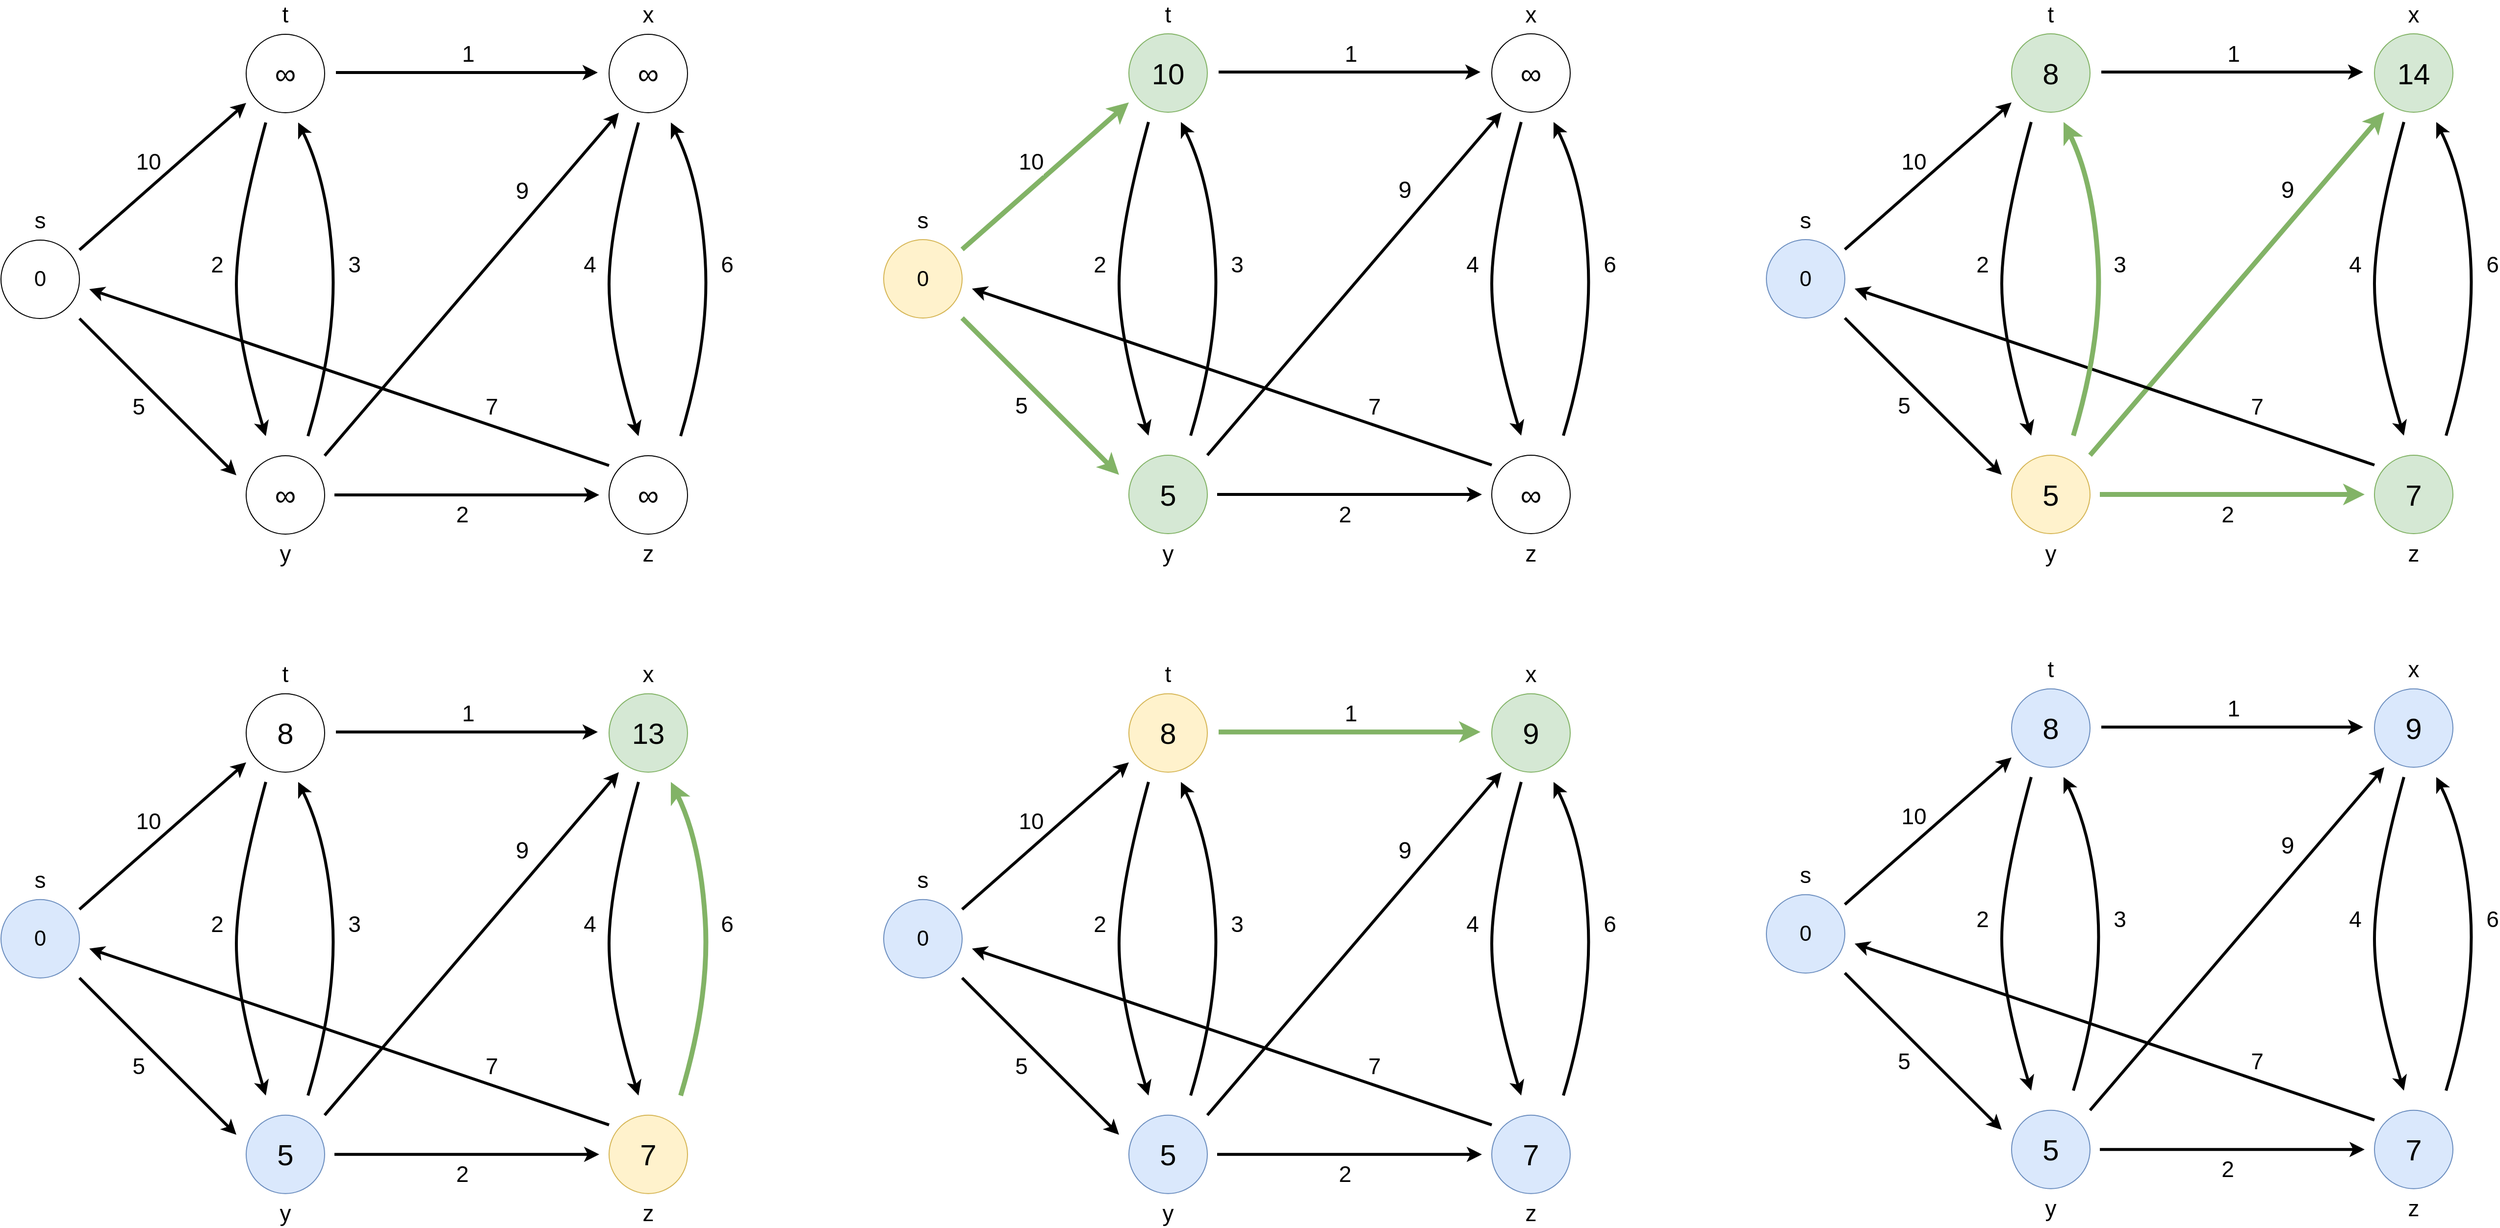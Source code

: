 <mxfile version="10.6.3" type="device"><diagram id="YOVXWJZu6mDzxFbfdKzc" name="Page-1"><mxGraphModel dx="3485" dy="2974" grid="1" gridSize="10" guides="1" tooltips="1" connect="1" arrows="1" fold="1" page="1" pageScale="1" pageWidth="827" pageHeight="1169" math="0" shadow="0"><root><mxCell id="0"/><mxCell id="1" parent="0"/><mxCell id="ga4jY4HPi2M6ghSRwUvQ-3" value="" style="group" parent="1" vertex="1" connectable="0"><mxGeometry x="70" y="210" width="80" height="110" as="geometry"/></mxCell><mxCell id="ga4jY4HPi2M6ghSRwUvQ-1" value="&lt;font style=&quot;font-size: 22px&quot;&gt;0&lt;/font&gt;" style="ellipse;whiteSpace=wrap;html=1;aspect=fixed;" parent="ga4jY4HPi2M6ghSRwUvQ-3" vertex="1"><mxGeometry y="30" width="80" height="80" as="geometry"/></mxCell><mxCell id="ga4jY4HPi2M6ghSRwUvQ-2" value="&lt;font style=&quot;font-size: 23px&quot;&gt;s&lt;/font&gt;" style="text;html=1;strokeColor=none;fillColor=none;align=center;verticalAlign=middle;whiteSpace=wrap;rounded=0;" parent="ga4jY4HPi2M6ghSRwUvQ-3" vertex="1"><mxGeometry x="20" width="40" height="20" as="geometry"/></mxCell><mxCell id="ga4jY4HPi2M6ghSRwUvQ-4" value="" style="group" parent="1" vertex="1" connectable="0"><mxGeometry x="320" width="80" height="110" as="geometry"/></mxCell><mxCell id="ga4jY4HPi2M6ghSRwUvQ-5" value="&lt;span&gt;&lt;font style=&quot;font-size: 30px&quot;&gt;∞&lt;/font&gt;&lt;/span&gt;&lt;br&gt;" style="ellipse;whiteSpace=wrap;html=1;aspect=fixed;" parent="ga4jY4HPi2M6ghSRwUvQ-4" vertex="1"><mxGeometry y="30" width="80" height="80" as="geometry"/></mxCell><mxCell id="ga4jY4HPi2M6ghSRwUvQ-6" value="&lt;font style=&quot;font-size: 23px&quot;&gt;t&lt;/font&gt;" style="text;html=1;strokeColor=none;fillColor=none;align=center;verticalAlign=middle;whiteSpace=wrap;rounded=0;" parent="ga4jY4HPi2M6ghSRwUvQ-4" vertex="1"><mxGeometry x="20" width="40" height="20" as="geometry"/></mxCell><mxCell id="ga4jY4HPi2M6ghSRwUvQ-7" value="" style="group" parent="1" vertex="1" connectable="0"><mxGeometry x="320" y="430" width="80" height="110" as="geometry"/></mxCell><mxCell id="ga4jY4HPi2M6ghSRwUvQ-8" value="&lt;span&gt;&lt;font style=&quot;font-size: 30px&quot;&gt;∞&lt;/font&gt;&lt;/span&gt;&lt;br&gt;" style="ellipse;whiteSpace=wrap;html=1;aspect=fixed;" parent="ga4jY4HPi2M6ghSRwUvQ-7" vertex="1"><mxGeometry y="30" width="80" height="80" as="geometry"/></mxCell><mxCell id="ga4jY4HPi2M6ghSRwUvQ-10" value="" style="endArrow=classic;html=1;strokeWidth=3;" parent="1" edge="1"><mxGeometry width="50" height="50" relative="1" as="geometry"><mxPoint x="150" y="250" as="sourcePoint"/><mxPoint x="320" y="100" as="targetPoint"/></mxGeometry></mxCell><mxCell id="ga4jY4HPi2M6ghSRwUvQ-28" value="&lt;font style=&quot;font-size: 23px&quot;&gt;10&lt;br&gt;&lt;/font&gt;" style="text;html=1;resizable=0;points=[];align=center;verticalAlign=middle;labelBackgroundColor=#ffffff;" parent="ga4jY4HPi2M6ghSRwUvQ-10" vertex="1" connectable="0"><mxGeometry x="0.12" y="-3" relative="1" as="geometry"><mxPoint x="-27" y="-8" as="offset"/></mxGeometry></mxCell><mxCell id="ga4jY4HPi2M6ghSRwUvQ-11" value="" style="endArrow=classic;html=1;strokeWidth=3;" parent="1" edge="1"><mxGeometry width="50" height="50" relative="1" as="geometry"><mxPoint x="150" y="320" as="sourcePoint"/><mxPoint x="310" y="480" as="targetPoint"/></mxGeometry></mxCell><mxCell id="ga4jY4HPi2M6ghSRwUvQ-29" value="&lt;font style=&quot;font-size: 23px&quot;&gt;5&lt;/font&gt;" style="text;html=1;resizable=0;points=[];align=center;verticalAlign=middle;labelBackgroundColor=#ffffff;" parent="ga4jY4HPi2M6ghSRwUvQ-11" vertex="1" connectable="0"><mxGeometry x="0.35" y="1" relative="1" as="geometry"><mxPoint x="-49" y="-17.5" as="offset"/></mxGeometry></mxCell><mxCell id="ga4jY4HPi2M6ghSRwUvQ-9" value="&lt;font style=&quot;font-size: 23px&quot;&gt;y&lt;/font&gt;" style="text;html=1;strokeColor=none;fillColor=none;align=center;verticalAlign=middle;whiteSpace=wrap;rounded=0;" parent="1" vertex="1"><mxGeometry x="340" y="550" width="40" height="20" as="geometry"/></mxCell><mxCell id="ga4jY4HPi2M6ghSRwUvQ-13" value="" style="group" parent="1" vertex="1" connectable="0"><mxGeometry x="690" width="80" height="110" as="geometry"/></mxCell><mxCell id="ga4jY4HPi2M6ghSRwUvQ-14" value="&lt;span&gt;&lt;font style=&quot;font-size: 30px&quot;&gt;∞&lt;/font&gt;&lt;/span&gt;&lt;br&gt;" style="ellipse;whiteSpace=wrap;html=1;aspect=fixed;" parent="ga4jY4HPi2M6ghSRwUvQ-13" vertex="1"><mxGeometry y="30" width="80" height="80" as="geometry"/></mxCell><mxCell id="ga4jY4HPi2M6ghSRwUvQ-15" value="&lt;font style=&quot;font-size: 23px&quot;&gt;x&lt;/font&gt;" style="text;html=1;strokeColor=none;fillColor=none;align=center;verticalAlign=middle;whiteSpace=wrap;rounded=0;" parent="ga4jY4HPi2M6ghSRwUvQ-13" vertex="1"><mxGeometry x="20" width="40" height="20" as="geometry"/></mxCell><mxCell id="ga4jY4HPi2M6ghSRwUvQ-19" value="" style="group" parent="1" vertex="1" connectable="0"><mxGeometry x="690" y="430" width="80" height="110" as="geometry"/></mxCell><mxCell id="ga4jY4HPi2M6ghSRwUvQ-20" value="&lt;span&gt;&lt;font style=&quot;font-size: 30px&quot;&gt;∞&lt;/font&gt;&lt;/span&gt;&lt;br&gt;" style="ellipse;whiteSpace=wrap;html=1;aspect=fixed;" parent="ga4jY4HPi2M6ghSRwUvQ-19" vertex="1"><mxGeometry y="30" width="80" height="80" as="geometry"/></mxCell><mxCell id="ga4jY4HPi2M6ghSRwUvQ-21" value="&lt;font style=&quot;font-size: 23px&quot;&gt;z&lt;/font&gt;" style="text;html=1;strokeColor=none;fillColor=none;align=center;verticalAlign=middle;whiteSpace=wrap;rounded=0;" parent="1" vertex="1"><mxGeometry x="710" y="550" width="40" height="20" as="geometry"/></mxCell><mxCell id="ga4jY4HPi2M6ghSRwUvQ-22" value="" style="endArrow=classic;html=1;strokeWidth=3;" parent="1" edge="1"><mxGeometry width="50" height="50" relative="1" as="geometry"><mxPoint x="400" y="460" as="sourcePoint"/><mxPoint x="700" y="110" as="targetPoint"/></mxGeometry></mxCell><mxCell id="ga4jY4HPi2M6ghSRwUvQ-33" value="&lt;font style=&quot;font-size: 24px&quot;&gt;9&lt;/font&gt;" style="text;html=1;resizable=0;points=[];align=center;verticalAlign=middle;labelBackgroundColor=#ffffff;" parent="ga4jY4HPi2M6ghSRwUvQ-22" vertex="1" connectable="0"><mxGeometry x="0.511" y="2" relative="1" as="geometry"><mxPoint x="-25" y="-4.5" as="offset"/></mxGeometry></mxCell><mxCell id="ga4jY4HPi2M6ghSRwUvQ-23" value="" style="endArrow=classic;html=1;strokeWidth=3;" parent="1" edge="1"><mxGeometry width="50" height="50" relative="1" as="geometry"><mxPoint x="410" y="500" as="sourcePoint"/><mxPoint x="680" y="500" as="targetPoint"/></mxGeometry></mxCell><mxCell id="ga4jY4HPi2M6ghSRwUvQ-32" value="&lt;font style=&quot;font-size: 23px&quot;&gt;2&lt;/font&gt;" style="text;html=1;resizable=0;points=[];align=center;verticalAlign=middle;labelBackgroundColor=#ffffff;" parent="ga4jY4HPi2M6ghSRwUvQ-23" vertex="1" connectable="0"><mxGeometry x="0.237" y="-4" relative="1" as="geometry"><mxPoint x="-37" y="16" as="offset"/></mxGeometry></mxCell><mxCell id="ga4jY4HPi2M6ghSRwUvQ-34" value="" style="endArrow=classic;html=1;strokeWidth=3;" parent="1" edge="1"><mxGeometry width="50" height="50" relative="1" as="geometry"><mxPoint x="690" y="470" as="sourcePoint"/><mxPoint x="160" y="290" as="targetPoint"/></mxGeometry></mxCell><mxCell id="ga4jY4HPi2M6ghSRwUvQ-35" value="&lt;font style=&quot;font-size: 23px&quot;&gt;7&lt;/font&gt;" style="text;html=1;resizable=0;points=[];align=center;verticalAlign=middle;labelBackgroundColor=#ffffff;" parent="ga4jY4HPi2M6ghSRwUvQ-34" vertex="1" connectable="0"><mxGeometry x="-0.438" y="-3" relative="1" as="geometry"><mxPoint x="27.5" y="-6.5" as="offset"/></mxGeometry></mxCell><mxCell id="PIHBk1iahIc95zKKczkk-3" value="" style="curved=1;endArrow=classic;html=1;strokeWidth=3;" edge="1" parent="1"><mxGeometry width="50" height="50" relative="1" as="geometry"><mxPoint x="383" y="440" as="sourcePoint"/><mxPoint x="373" y="120" as="targetPoint"/><Array as="points"><mxPoint x="413" y="340"/><mxPoint x="403" y="180"/></Array></mxGeometry></mxCell><mxCell id="PIHBk1iahIc95zKKczkk-6" value="&lt;font style=&quot;font-size: 23px&quot;&gt;3&lt;/font&gt;" style="text;html=1;resizable=0;points=[];align=center;verticalAlign=middle;labelBackgroundColor=#ffffff;" vertex="1" connectable="0" parent="PIHBk1iahIc95zKKczkk-3"><mxGeometry x="0.013" y="-5" relative="1" as="geometry"><mxPoint x="16" y="-11" as="offset"/></mxGeometry></mxCell><mxCell id="PIHBk1iahIc95zKKczkk-4" value="" style="curved=1;endArrow=classic;html=1;strokeWidth=3;" edge="1" parent="1"><mxGeometry width="50" height="50" relative="1" as="geometry"><mxPoint x="340" y="120" as="sourcePoint"/><mxPoint x="340" y="440" as="targetPoint"/><Array as="points"><mxPoint x="310" y="230"/><mxPoint x="310" y="340"/></Array></mxGeometry></mxCell><mxCell id="PIHBk1iahIc95zKKczkk-5" value="&lt;font style=&quot;font-size: 23px&quot;&gt;2&lt;/font&gt;" style="text;html=1;resizable=0;points=[];align=center;verticalAlign=middle;labelBackgroundColor=#ffffff;" vertex="1" connectable="0" parent="PIHBk1iahIc95zKKczkk-4"><mxGeometry x="-0.082" y="3" relative="1" as="geometry"><mxPoint x="-23" y="-1.5" as="offset"/></mxGeometry></mxCell><mxCell id="PIHBk1iahIc95zKKczkk-7" value="" style="endArrow=classic;html=1;strokeWidth=3;" edge="1" parent="1"><mxGeometry width="50" height="50" relative="1" as="geometry"><mxPoint x="411.5" y="69" as="sourcePoint"/><mxPoint x="678.5" y="69" as="targetPoint"/></mxGeometry></mxCell><mxCell id="PIHBk1iahIc95zKKczkk-8" value="&lt;font style=&quot;font-size: 23px&quot;&gt;1&lt;/font&gt;" style="text;html=1;resizable=0;points=[];align=center;verticalAlign=middle;labelBackgroundColor=#ffffff;" vertex="1" connectable="0" parent="PIHBk1iahIc95zKKczkk-7"><mxGeometry x="0.333" y="-1" relative="1" as="geometry"><mxPoint x="-44" y="-20" as="offset"/></mxGeometry></mxCell><mxCell id="PIHBk1iahIc95zKKczkk-9" value="" style="curved=1;endArrow=classic;html=1;strokeWidth=3;" edge="1" parent="1"><mxGeometry width="50" height="50" relative="1" as="geometry"><mxPoint x="763" y="440.0" as="sourcePoint"/><mxPoint x="753" y="120" as="targetPoint"/><Array as="points"><mxPoint x="793" y="340"/><mxPoint x="783" y="180"/></Array></mxGeometry></mxCell><mxCell id="PIHBk1iahIc95zKKczkk-10" value="&lt;font style=&quot;font-size: 23px&quot;&gt;6&lt;/font&gt;" style="text;html=1;resizable=0;points=[];align=center;verticalAlign=middle;labelBackgroundColor=#ffffff;" vertex="1" connectable="0" parent="PIHBk1iahIc95zKKczkk-9"><mxGeometry x="0.013" y="-5" relative="1" as="geometry"><mxPoint x="16" y="-11" as="offset"/></mxGeometry></mxCell><mxCell id="PIHBk1iahIc95zKKczkk-11" value="" style="curved=1;endArrow=classic;html=1;strokeWidth=3;" edge="1" parent="1"><mxGeometry width="50" height="50" relative="1" as="geometry"><mxPoint x="720" y="120" as="sourcePoint"/><mxPoint x="720" y="440.0" as="targetPoint"/><Array as="points"><mxPoint x="690" y="230"/><mxPoint x="690" y="340"/></Array></mxGeometry></mxCell><mxCell id="PIHBk1iahIc95zKKczkk-12" value="&lt;font style=&quot;font-size: 23px&quot;&gt;4&lt;/font&gt;" style="text;html=1;resizable=0;points=[];align=center;verticalAlign=middle;labelBackgroundColor=#ffffff;" vertex="1" connectable="0" parent="PIHBk1iahIc95zKKczkk-11"><mxGeometry x="-0.082" y="3" relative="1" as="geometry"><mxPoint x="-23" y="-1.5" as="offset"/></mxGeometry></mxCell><mxCell id="PIHBk1iahIc95zKKczkk-13" value="" style="group" vertex="1" connectable="0" parent="1"><mxGeometry x="970" y="209.5" width="80" height="110" as="geometry"/></mxCell><mxCell id="PIHBk1iahIc95zKKczkk-14" value="&lt;font style=&quot;font-size: 22px&quot;&gt;0&lt;/font&gt;" style="ellipse;whiteSpace=wrap;html=1;aspect=fixed;fillColor=#fff2cc;strokeColor=#d6b656;" vertex="1" parent="PIHBk1iahIc95zKKczkk-13"><mxGeometry y="30" width="80" height="80" as="geometry"/></mxCell><mxCell id="PIHBk1iahIc95zKKczkk-15" value="&lt;font style=&quot;font-size: 23px&quot;&gt;s&lt;/font&gt;" style="text;html=1;strokeColor=none;fillColor=none;align=center;verticalAlign=middle;whiteSpace=wrap;rounded=0;" vertex="1" parent="PIHBk1iahIc95zKKczkk-13"><mxGeometry x="20" width="40" height="20" as="geometry"/></mxCell><mxCell id="PIHBk1iahIc95zKKczkk-16" value="" style="group" vertex="1" connectable="0" parent="1"><mxGeometry x="1220" y="-0.5" width="80" height="110" as="geometry"/></mxCell><mxCell id="PIHBk1iahIc95zKKczkk-17" value="&lt;span&gt;&lt;font style=&quot;font-size: 30px&quot;&gt;10&lt;/font&gt;&lt;/span&gt;&lt;br&gt;" style="ellipse;whiteSpace=wrap;html=1;aspect=fixed;fillColor=#d5e8d4;strokeColor=#82b366;" vertex="1" parent="PIHBk1iahIc95zKKczkk-16"><mxGeometry y="30" width="80" height="80" as="geometry"/></mxCell><mxCell id="PIHBk1iahIc95zKKczkk-18" value="&lt;font style=&quot;font-size: 23px&quot;&gt;t&lt;/font&gt;" style="text;html=1;strokeColor=none;fillColor=none;align=center;verticalAlign=middle;whiteSpace=wrap;rounded=0;" vertex="1" parent="PIHBk1iahIc95zKKczkk-16"><mxGeometry x="20" width="40" height="20" as="geometry"/></mxCell><mxCell id="PIHBk1iahIc95zKKczkk-19" value="" style="group" vertex="1" connectable="0" parent="1"><mxGeometry x="1220" y="429.5" width="80" height="110" as="geometry"/></mxCell><mxCell id="PIHBk1iahIc95zKKczkk-20" value="&lt;span&gt;&lt;font style=&quot;font-size: 30px&quot;&gt;5&lt;/font&gt;&lt;/span&gt;&lt;br&gt;" style="ellipse;whiteSpace=wrap;html=1;aspect=fixed;fillColor=#d5e8d4;strokeColor=#82b366;" vertex="1" parent="PIHBk1iahIc95zKKczkk-19"><mxGeometry y="30" width="80" height="80" as="geometry"/></mxCell><mxCell id="PIHBk1iahIc95zKKczkk-21" value="" style="endArrow=classic;html=1;strokeWidth=5;fillColor=#d5e8d4;strokeColor=#82b366;" edge="1" parent="1"><mxGeometry width="50" height="50" relative="1" as="geometry"><mxPoint x="1050" y="249.5" as="sourcePoint"/><mxPoint x="1220" y="99.5" as="targetPoint"/></mxGeometry></mxCell><mxCell id="PIHBk1iahIc95zKKczkk-22" value="&lt;font style=&quot;font-size: 23px&quot;&gt;10&lt;br&gt;&lt;/font&gt;" style="text;html=1;resizable=0;points=[];align=center;verticalAlign=middle;labelBackgroundColor=#ffffff;" vertex="1" connectable="0" parent="PIHBk1iahIc95zKKczkk-21"><mxGeometry x="0.12" y="-3" relative="1" as="geometry"><mxPoint x="-27" y="-8" as="offset"/></mxGeometry></mxCell><mxCell id="PIHBk1iahIc95zKKczkk-23" value="" style="endArrow=classic;html=1;strokeWidth=5;fillColor=#d5e8d4;strokeColor=#82b366;" edge="1" parent="1"><mxGeometry width="50" height="50" relative="1" as="geometry"><mxPoint x="1050" y="319.5" as="sourcePoint"/><mxPoint x="1210" y="479.5" as="targetPoint"/></mxGeometry></mxCell><mxCell id="PIHBk1iahIc95zKKczkk-24" value="&lt;font style=&quot;font-size: 23px&quot;&gt;5&lt;/font&gt;" style="text;html=1;resizable=0;points=[];align=center;verticalAlign=middle;labelBackgroundColor=#ffffff;" vertex="1" connectable="0" parent="PIHBk1iahIc95zKKczkk-23"><mxGeometry x="0.35" y="1" relative="1" as="geometry"><mxPoint x="-49" y="-17.5" as="offset"/></mxGeometry></mxCell><mxCell id="PIHBk1iahIc95zKKczkk-25" value="&lt;font style=&quot;font-size: 23px&quot;&gt;y&lt;/font&gt;" style="text;html=1;strokeColor=none;fillColor=none;align=center;verticalAlign=middle;whiteSpace=wrap;rounded=0;" vertex="1" parent="1"><mxGeometry x="1240" y="549.5" width="40" height="20" as="geometry"/></mxCell><mxCell id="PIHBk1iahIc95zKKczkk-26" value="" style="group" vertex="1" connectable="0" parent="1"><mxGeometry x="1590" y="-0.5" width="80" height="110" as="geometry"/></mxCell><mxCell id="PIHBk1iahIc95zKKczkk-27" value="&lt;span&gt;&lt;font style=&quot;font-size: 30px&quot;&gt;∞&lt;/font&gt;&lt;/span&gt;&lt;br&gt;" style="ellipse;whiteSpace=wrap;html=1;aspect=fixed;" vertex="1" parent="PIHBk1iahIc95zKKczkk-26"><mxGeometry y="30" width="80" height="80" as="geometry"/></mxCell><mxCell id="PIHBk1iahIc95zKKczkk-28" value="&lt;font style=&quot;font-size: 23px&quot;&gt;x&lt;/font&gt;" style="text;html=1;strokeColor=none;fillColor=none;align=center;verticalAlign=middle;whiteSpace=wrap;rounded=0;" vertex="1" parent="PIHBk1iahIc95zKKczkk-26"><mxGeometry x="20" width="40" height="20" as="geometry"/></mxCell><mxCell id="PIHBk1iahIc95zKKczkk-29" value="" style="group" vertex="1" connectable="0" parent="1"><mxGeometry x="1590" y="429.5" width="80" height="110" as="geometry"/></mxCell><mxCell id="PIHBk1iahIc95zKKczkk-30" value="&lt;span&gt;&lt;font style=&quot;font-size: 30px&quot;&gt;∞&lt;/font&gt;&lt;/span&gt;&lt;br&gt;" style="ellipse;whiteSpace=wrap;html=1;aspect=fixed;" vertex="1" parent="PIHBk1iahIc95zKKczkk-29"><mxGeometry y="30" width="80" height="80" as="geometry"/></mxCell><mxCell id="PIHBk1iahIc95zKKczkk-31" value="&lt;font style=&quot;font-size: 23px&quot;&gt;z&lt;/font&gt;" style="text;html=1;strokeColor=none;fillColor=none;align=center;verticalAlign=middle;whiteSpace=wrap;rounded=0;" vertex="1" parent="1"><mxGeometry x="1610" y="549.5" width="40" height="20" as="geometry"/></mxCell><mxCell id="PIHBk1iahIc95zKKczkk-32" value="" style="endArrow=classic;html=1;strokeWidth=3;" edge="1" parent="1"><mxGeometry width="50" height="50" relative="1" as="geometry"><mxPoint x="1300" y="459.5" as="sourcePoint"/><mxPoint x="1600" y="109.5" as="targetPoint"/></mxGeometry></mxCell><mxCell id="PIHBk1iahIc95zKKczkk-33" value="&lt;font style=&quot;font-size: 24px&quot;&gt;9&lt;/font&gt;" style="text;html=1;resizable=0;points=[];align=center;verticalAlign=middle;labelBackgroundColor=#ffffff;" vertex="1" connectable="0" parent="PIHBk1iahIc95zKKczkk-32"><mxGeometry x="0.511" y="2" relative="1" as="geometry"><mxPoint x="-25" y="-4.5" as="offset"/></mxGeometry></mxCell><mxCell id="PIHBk1iahIc95zKKczkk-34" value="" style="endArrow=classic;html=1;strokeWidth=3;" edge="1" parent="1"><mxGeometry width="50" height="50" relative="1" as="geometry"><mxPoint x="1310" y="499.5" as="sourcePoint"/><mxPoint x="1580" y="499.5" as="targetPoint"/></mxGeometry></mxCell><mxCell id="PIHBk1iahIc95zKKczkk-35" value="&lt;font style=&quot;font-size: 23px&quot;&gt;2&lt;/font&gt;" style="text;html=1;resizable=0;points=[];align=center;verticalAlign=middle;labelBackgroundColor=#ffffff;" vertex="1" connectable="0" parent="PIHBk1iahIc95zKKczkk-34"><mxGeometry x="0.237" y="-4" relative="1" as="geometry"><mxPoint x="-37" y="16" as="offset"/></mxGeometry></mxCell><mxCell id="PIHBk1iahIc95zKKczkk-36" value="" style="endArrow=classic;html=1;strokeWidth=3;" edge="1" parent="1"><mxGeometry width="50" height="50" relative="1" as="geometry"><mxPoint x="1590" y="469.5" as="sourcePoint"/><mxPoint x="1060" y="289.5" as="targetPoint"/></mxGeometry></mxCell><mxCell id="PIHBk1iahIc95zKKczkk-37" value="&lt;font style=&quot;font-size: 23px&quot;&gt;7&lt;/font&gt;" style="text;html=1;resizable=0;points=[];align=center;verticalAlign=middle;labelBackgroundColor=#ffffff;" vertex="1" connectable="0" parent="PIHBk1iahIc95zKKczkk-36"><mxGeometry x="-0.438" y="-3" relative="1" as="geometry"><mxPoint x="27.5" y="-6.5" as="offset"/></mxGeometry></mxCell><mxCell id="PIHBk1iahIc95zKKczkk-38" value="" style="curved=1;endArrow=classic;html=1;strokeWidth=3;" edge="1" parent="1"><mxGeometry width="50" height="50" relative="1" as="geometry"><mxPoint x="1283" y="439.5" as="sourcePoint"/><mxPoint x="1273" y="119.5" as="targetPoint"/><Array as="points"><mxPoint x="1313" y="339.5"/><mxPoint x="1303" y="179.5"/></Array></mxGeometry></mxCell><mxCell id="PIHBk1iahIc95zKKczkk-39" value="&lt;font style=&quot;font-size: 23px&quot;&gt;3&lt;/font&gt;" style="text;html=1;resizable=0;points=[];align=center;verticalAlign=middle;labelBackgroundColor=#ffffff;" vertex="1" connectable="0" parent="PIHBk1iahIc95zKKczkk-38"><mxGeometry x="0.013" y="-5" relative="1" as="geometry"><mxPoint x="16" y="-11" as="offset"/></mxGeometry></mxCell><mxCell id="PIHBk1iahIc95zKKczkk-40" value="" style="curved=1;endArrow=classic;html=1;strokeWidth=3;" edge="1" parent="1"><mxGeometry width="50" height="50" relative="1" as="geometry"><mxPoint x="1240" y="119.5" as="sourcePoint"/><mxPoint x="1240" y="439.5" as="targetPoint"/><Array as="points"><mxPoint x="1210" y="229.5"/><mxPoint x="1210" y="339.5"/></Array></mxGeometry></mxCell><mxCell id="PIHBk1iahIc95zKKczkk-41" value="&lt;font style=&quot;font-size: 23px&quot;&gt;2&lt;/font&gt;" style="text;html=1;resizable=0;points=[];align=center;verticalAlign=middle;labelBackgroundColor=#ffffff;" vertex="1" connectable="0" parent="PIHBk1iahIc95zKKczkk-40"><mxGeometry x="-0.082" y="3" relative="1" as="geometry"><mxPoint x="-23" y="-1.5" as="offset"/></mxGeometry></mxCell><mxCell id="PIHBk1iahIc95zKKczkk-42" value="" style="endArrow=classic;html=1;strokeWidth=3;" edge="1" parent="1"><mxGeometry width="50" height="50" relative="1" as="geometry"><mxPoint x="1311.5" y="68.5" as="sourcePoint"/><mxPoint x="1578.5" y="68.5" as="targetPoint"/></mxGeometry></mxCell><mxCell id="PIHBk1iahIc95zKKczkk-43" value="&lt;font style=&quot;font-size: 23px&quot;&gt;1&lt;/font&gt;" style="text;html=1;resizable=0;points=[];align=center;verticalAlign=middle;labelBackgroundColor=#ffffff;" vertex="1" connectable="0" parent="PIHBk1iahIc95zKKczkk-42"><mxGeometry x="0.333" y="-1" relative="1" as="geometry"><mxPoint x="-44" y="-20" as="offset"/></mxGeometry></mxCell><mxCell id="PIHBk1iahIc95zKKczkk-44" value="" style="curved=1;endArrow=classic;html=1;strokeWidth=3;" edge="1" parent="1"><mxGeometry width="50" height="50" relative="1" as="geometry"><mxPoint x="1663" y="439.5" as="sourcePoint"/><mxPoint x="1653" y="119.5" as="targetPoint"/><Array as="points"><mxPoint x="1693" y="339.5"/><mxPoint x="1683" y="179.5"/></Array></mxGeometry></mxCell><mxCell id="PIHBk1iahIc95zKKczkk-45" value="&lt;font style=&quot;font-size: 23px&quot;&gt;6&lt;/font&gt;" style="text;html=1;resizable=0;points=[];align=center;verticalAlign=middle;labelBackgroundColor=#ffffff;" vertex="1" connectable="0" parent="PIHBk1iahIc95zKKczkk-44"><mxGeometry x="0.013" y="-5" relative="1" as="geometry"><mxPoint x="16" y="-11" as="offset"/></mxGeometry></mxCell><mxCell id="PIHBk1iahIc95zKKczkk-46" value="" style="curved=1;endArrow=classic;html=1;strokeWidth=3;" edge="1" parent="1"><mxGeometry width="50" height="50" relative="1" as="geometry"><mxPoint x="1620" y="119.5" as="sourcePoint"/><mxPoint x="1620" y="439.5" as="targetPoint"/><Array as="points"><mxPoint x="1590" y="229.5"/><mxPoint x="1590" y="339.5"/></Array></mxGeometry></mxCell><mxCell id="PIHBk1iahIc95zKKczkk-47" value="&lt;font style=&quot;font-size: 23px&quot;&gt;4&lt;/font&gt;" style="text;html=1;resizable=0;points=[];align=center;verticalAlign=middle;labelBackgroundColor=#ffffff;" vertex="1" connectable="0" parent="PIHBk1iahIc95zKKczkk-46"><mxGeometry x="-0.082" y="3" relative="1" as="geometry"><mxPoint x="-23" y="-1.5" as="offset"/></mxGeometry></mxCell><mxCell id="PIHBk1iahIc95zKKczkk-49" value="" style="group" vertex="1" connectable="0" parent="1"><mxGeometry x="1870" y="209.5" width="80" height="110" as="geometry"/></mxCell><mxCell id="PIHBk1iahIc95zKKczkk-50" value="&lt;font style=&quot;font-size: 22px&quot;&gt;0&lt;/font&gt;" style="ellipse;whiteSpace=wrap;html=1;aspect=fixed;fillColor=#dae8fc;strokeColor=#6c8ebf;" vertex="1" parent="PIHBk1iahIc95zKKczkk-49"><mxGeometry y="30" width="80" height="80" as="geometry"/></mxCell><mxCell id="PIHBk1iahIc95zKKczkk-51" value="&lt;font style=&quot;font-size: 23px&quot;&gt;s&lt;/font&gt;" style="text;html=1;strokeColor=none;fillColor=none;align=center;verticalAlign=middle;whiteSpace=wrap;rounded=0;" vertex="1" parent="PIHBk1iahIc95zKKczkk-49"><mxGeometry x="20" width="40" height="20" as="geometry"/></mxCell><mxCell id="PIHBk1iahIc95zKKczkk-52" value="" style="group" vertex="1" connectable="0" parent="1"><mxGeometry x="2120" y="-0.5" width="80" height="110" as="geometry"/></mxCell><mxCell id="PIHBk1iahIc95zKKczkk-53" value="&lt;span&gt;&lt;font style=&quot;font-size: 30px&quot;&gt;8&lt;/font&gt;&lt;/span&gt;&lt;br&gt;" style="ellipse;whiteSpace=wrap;html=1;aspect=fixed;fillColor=#d5e8d4;strokeColor=#82b366;" vertex="1" parent="PIHBk1iahIc95zKKczkk-52"><mxGeometry y="30" width="80" height="80" as="geometry"/></mxCell><mxCell id="PIHBk1iahIc95zKKczkk-54" value="&lt;font style=&quot;font-size: 23px&quot;&gt;t&lt;/font&gt;" style="text;html=1;strokeColor=none;fillColor=none;align=center;verticalAlign=middle;whiteSpace=wrap;rounded=0;" vertex="1" parent="PIHBk1iahIc95zKKczkk-52"><mxGeometry x="20" width="40" height="20" as="geometry"/></mxCell><mxCell id="PIHBk1iahIc95zKKczkk-55" value="" style="group" vertex="1" connectable="0" parent="1"><mxGeometry x="2120" y="429.5" width="80" height="110" as="geometry"/></mxCell><mxCell id="PIHBk1iahIc95zKKczkk-56" value="&lt;span&gt;&lt;font style=&quot;font-size: 30px&quot;&gt;5&lt;/font&gt;&lt;/span&gt;&lt;br&gt;" style="ellipse;whiteSpace=wrap;html=1;aspect=fixed;fillColor=#fff2cc;strokeColor=#d6b656;" vertex="1" parent="PIHBk1iahIc95zKKczkk-55"><mxGeometry y="30" width="80" height="80" as="geometry"/></mxCell><mxCell id="PIHBk1iahIc95zKKczkk-57" value="" style="endArrow=classic;html=1;strokeWidth=3;" edge="1" parent="1"><mxGeometry width="50" height="50" relative="1" as="geometry"><mxPoint x="1950" y="249.5" as="sourcePoint"/><mxPoint x="2120" y="99.5" as="targetPoint"/></mxGeometry></mxCell><mxCell id="PIHBk1iahIc95zKKczkk-58" value="&lt;font style=&quot;font-size: 23px&quot;&gt;10&lt;br&gt;&lt;/font&gt;" style="text;html=1;resizable=0;points=[];align=center;verticalAlign=middle;labelBackgroundColor=#ffffff;" vertex="1" connectable="0" parent="PIHBk1iahIc95zKKczkk-57"><mxGeometry x="0.12" y="-3" relative="1" as="geometry"><mxPoint x="-27" y="-8" as="offset"/></mxGeometry></mxCell><mxCell id="PIHBk1iahIc95zKKczkk-59" value="" style="endArrow=classic;html=1;strokeWidth=3;" edge="1" parent="1"><mxGeometry width="50" height="50" relative="1" as="geometry"><mxPoint x="1950" y="319.5" as="sourcePoint"/><mxPoint x="2110" y="479.5" as="targetPoint"/></mxGeometry></mxCell><mxCell id="PIHBk1iahIc95zKKczkk-60" value="&lt;font style=&quot;font-size: 23px&quot;&gt;5&lt;/font&gt;" style="text;html=1;resizable=0;points=[];align=center;verticalAlign=middle;labelBackgroundColor=#ffffff;" vertex="1" connectable="0" parent="PIHBk1iahIc95zKKczkk-59"><mxGeometry x="0.35" y="1" relative="1" as="geometry"><mxPoint x="-49" y="-17.5" as="offset"/></mxGeometry></mxCell><mxCell id="PIHBk1iahIc95zKKczkk-61" value="&lt;font style=&quot;font-size: 23px&quot;&gt;y&lt;/font&gt;" style="text;html=1;strokeColor=none;fillColor=none;align=center;verticalAlign=middle;whiteSpace=wrap;rounded=0;" vertex="1" parent="1"><mxGeometry x="2140" y="549.5" width="40" height="20" as="geometry"/></mxCell><mxCell id="PIHBk1iahIc95zKKczkk-62" value="" style="group" vertex="1" connectable="0" parent="1"><mxGeometry x="2490" y="-0.5" width="80" height="110" as="geometry"/></mxCell><mxCell id="PIHBk1iahIc95zKKczkk-63" value="&lt;span&gt;&lt;font style=&quot;font-size: 30px&quot;&gt;14&lt;/font&gt;&lt;/span&gt;&lt;br&gt;" style="ellipse;whiteSpace=wrap;html=1;aspect=fixed;fillColor=#d5e8d4;strokeColor=#82b366;" vertex="1" parent="PIHBk1iahIc95zKKczkk-62"><mxGeometry y="30" width="80" height="80" as="geometry"/></mxCell><mxCell id="PIHBk1iahIc95zKKczkk-64" value="&lt;font style=&quot;font-size: 23px&quot;&gt;x&lt;/font&gt;" style="text;html=1;strokeColor=none;fillColor=none;align=center;verticalAlign=middle;whiteSpace=wrap;rounded=0;" vertex="1" parent="PIHBk1iahIc95zKKczkk-62"><mxGeometry x="20" width="40" height="20" as="geometry"/></mxCell><mxCell id="PIHBk1iahIc95zKKczkk-65" value="" style="group" vertex="1" connectable="0" parent="1"><mxGeometry x="2490" y="429.5" width="80" height="110" as="geometry"/></mxCell><mxCell id="PIHBk1iahIc95zKKczkk-66" value="&lt;span&gt;&lt;font style=&quot;font-size: 30px&quot;&gt;7&lt;/font&gt;&lt;/span&gt;&lt;br&gt;" style="ellipse;whiteSpace=wrap;html=1;aspect=fixed;fillColor=#d5e8d4;strokeColor=#82b366;" vertex="1" parent="PIHBk1iahIc95zKKczkk-65"><mxGeometry y="30" width="80" height="80" as="geometry"/></mxCell><mxCell id="PIHBk1iahIc95zKKczkk-67" value="&lt;font style=&quot;font-size: 23px&quot;&gt;z&lt;/font&gt;" style="text;html=1;strokeColor=none;fillColor=none;align=center;verticalAlign=middle;whiteSpace=wrap;rounded=0;" vertex="1" parent="1"><mxGeometry x="2510" y="549.5" width="40" height="20" as="geometry"/></mxCell><mxCell id="PIHBk1iahIc95zKKczkk-68" value="" style="endArrow=classic;html=1;strokeWidth=5;fillColor=#d5e8d4;strokeColor=#82b366;" edge="1" parent="1"><mxGeometry width="50" height="50" relative="1" as="geometry"><mxPoint x="2200" y="459.5" as="sourcePoint"/><mxPoint x="2500" y="109.5" as="targetPoint"/></mxGeometry></mxCell><mxCell id="PIHBk1iahIc95zKKczkk-69" value="&lt;font style=&quot;font-size: 24px&quot;&gt;9&lt;/font&gt;" style="text;html=1;resizable=0;points=[];align=center;verticalAlign=middle;labelBackgroundColor=#ffffff;" vertex="1" connectable="0" parent="PIHBk1iahIc95zKKczkk-68"><mxGeometry x="0.511" y="2" relative="1" as="geometry"><mxPoint x="-25" y="-4.5" as="offset"/></mxGeometry></mxCell><mxCell id="PIHBk1iahIc95zKKczkk-70" value="" style="endArrow=classic;html=1;strokeWidth=5;fillColor=#d5e8d4;strokeColor=#82b366;" edge="1" parent="1"><mxGeometry width="50" height="50" relative="1" as="geometry"><mxPoint x="2210" y="499.5" as="sourcePoint"/><mxPoint x="2480" y="499.5" as="targetPoint"/></mxGeometry></mxCell><mxCell id="PIHBk1iahIc95zKKczkk-71" value="&lt;font style=&quot;font-size: 23px&quot;&gt;2&lt;/font&gt;" style="text;html=1;resizable=0;points=[];align=center;verticalAlign=middle;labelBackgroundColor=#ffffff;" vertex="1" connectable="0" parent="PIHBk1iahIc95zKKczkk-70"><mxGeometry x="0.237" y="-4" relative="1" as="geometry"><mxPoint x="-37" y="16" as="offset"/></mxGeometry></mxCell><mxCell id="PIHBk1iahIc95zKKczkk-72" value="" style="endArrow=classic;html=1;strokeWidth=3;" edge="1" parent="1"><mxGeometry width="50" height="50" relative="1" as="geometry"><mxPoint x="2490" y="469.5" as="sourcePoint"/><mxPoint x="1960" y="289.5" as="targetPoint"/></mxGeometry></mxCell><mxCell id="PIHBk1iahIc95zKKczkk-73" value="&lt;font style=&quot;font-size: 23px&quot;&gt;7&lt;/font&gt;" style="text;html=1;resizable=0;points=[];align=center;verticalAlign=middle;labelBackgroundColor=#ffffff;" vertex="1" connectable="0" parent="PIHBk1iahIc95zKKczkk-72"><mxGeometry x="-0.438" y="-3" relative="1" as="geometry"><mxPoint x="27.5" y="-6.5" as="offset"/></mxGeometry></mxCell><mxCell id="PIHBk1iahIc95zKKczkk-74" value="" style="curved=1;endArrow=classic;html=1;strokeWidth=5;fillColor=#d5e8d4;strokeColor=#82b366;" edge="1" parent="1"><mxGeometry width="50" height="50" relative="1" as="geometry"><mxPoint x="2183" y="439.5" as="sourcePoint"/><mxPoint x="2173" y="119.5" as="targetPoint"/><Array as="points"><mxPoint x="2213" y="339.5"/><mxPoint x="2203" y="179.5"/></Array></mxGeometry></mxCell><mxCell id="PIHBk1iahIc95zKKczkk-75" value="&lt;font style=&quot;font-size: 23px&quot;&gt;3&lt;/font&gt;" style="text;html=1;resizable=0;points=[];align=center;verticalAlign=middle;labelBackgroundColor=#ffffff;" vertex="1" connectable="0" parent="PIHBk1iahIc95zKKczkk-74"><mxGeometry x="0.013" y="-5" relative="1" as="geometry"><mxPoint x="16" y="-11" as="offset"/></mxGeometry></mxCell><mxCell id="PIHBk1iahIc95zKKczkk-76" value="" style="curved=1;endArrow=classic;html=1;strokeWidth=3;" edge="1" parent="1"><mxGeometry width="50" height="50" relative="1" as="geometry"><mxPoint x="2140" y="119.5" as="sourcePoint"/><mxPoint x="2140" y="439.5" as="targetPoint"/><Array as="points"><mxPoint x="2110" y="229.5"/><mxPoint x="2110" y="339.5"/></Array></mxGeometry></mxCell><mxCell id="PIHBk1iahIc95zKKczkk-77" value="&lt;font style=&quot;font-size: 23px&quot;&gt;2&lt;/font&gt;" style="text;html=1;resizable=0;points=[];align=center;verticalAlign=middle;labelBackgroundColor=#ffffff;" vertex="1" connectable="0" parent="PIHBk1iahIc95zKKczkk-76"><mxGeometry x="-0.082" y="3" relative="1" as="geometry"><mxPoint x="-23" y="-1.5" as="offset"/></mxGeometry></mxCell><mxCell id="PIHBk1iahIc95zKKczkk-78" value="" style="endArrow=classic;html=1;strokeWidth=3;" edge="1" parent="1"><mxGeometry width="50" height="50" relative="1" as="geometry"><mxPoint x="2211.5" y="68.5" as="sourcePoint"/><mxPoint x="2478.5" y="68.5" as="targetPoint"/></mxGeometry></mxCell><mxCell id="PIHBk1iahIc95zKKczkk-79" value="&lt;font style=&quot;font-size: 23px&quot;&gt;1&lt;/font&gt;" style="text;html=1;resizable=0;points=[];align=center;verticalAlign=middle;labelBackgroundColor=#ffffff;" vertex="1" connectable="0" parent="PIHBk1iahIc95zKKczkk-78"><mxGeometry x="0.333" y="-1" relative="1" as="geometry"><mxPoint x="-44" y="-20" as="offset"/></mxGeometry></mxCell><mxCell id="PIHBk1iahIc95zKKczkk-80" value="" style="curved=1;endArrow=classic;html=1;strokeWidth=3;" edge="1" parent="1"><mxGeometry width="50" height="50" relative="1" as="geometry"><mxPoint x="2563" y="439.5" as="sourcePoint"/><mxPoint x="2553" y="119.5" as="targetPoint"/><Array as="points"><mxPoint x="2593" y="339.5"/><mxPoint x="2583" y="179.5"/></Array></mxGeometry></mxCell><mxCell id="PIHBk1iahIc95zKKczkk-81" value="&lt;font style=&quot;font-size: 23px&quot;&gt;6&lt;/font&gt;" style="text;html=1;resizable=0;points=[];align=center;verticalAlign=middle;labelBackgroundColor=#ffffff;" vertex="1" connectable="0" parent="PIHBk1iahIc95zKKczkk-80"><mxGeometry x="0.013" y="-5" relative="1" as="geometry"><mxPoint x="16" y="-11" as="offset"/></mxGeometry></mxCell><mxCell id="PIHBk1iahIc95zKKczkk-82" value="" style="curved=1;endArrow=classic;html=1;strokeWidth=3;" edge="1" parent="1"><mxGeometry width="50" height="50" relative="1" as="geometry"><mxPoint x="2520" y="119.5" as="sourcePoint"/><mxPoint x="2520" y="439.5" as="targetPoint"/><Array as="points"><mxPoint x="2490" y="229.5"/><mxPoint x="2490" y="339.5"/></Array></mxGeometry></mxCell><mxCell id="PIHBk1iahIc95zKKczkk-83" value="&lt;font style=&quot;font-size: 23px&quot;&gt;4&lt;/font&gt;" style="text;html=1;resizable=0;points=[];align=center;verticalAlign=middle;labelBackgroundColor=#ffffff;" vertex="1" connectable="0" parent="PIHBk1iahIc95zKKczkk-82"><mxGeometry x="-0.082" y="3" relative="1" as="geometry"><mxPoint x="-23" y="-1.5" as="offset"/></mxGeometry></mxCell><mxCell id="PIHBk1iahIc95zKKczkk-84" value="" style="group" vertex="1" connectable="0" parent="1"><mxGeometry x="70" y="882.857" width="80" height="110" as="geometry"/></mxCell><mxCell id="PIHBk1iahIc95zKKczkk-85" value="&lt;font style=&quot;font-size: 22px&quot;&gt;0&lt;/font&gt;" style="ellipse;whiteSpace=wrap;html=1;aspect=fixed;fillColor=#dae8fc;strokeColor=#6c8ebf;" vertex="1" parent="PIHBk1iahIc95zKKczkk-84"><mxGeometry y="30" width="80" height="80" as="geometry"/></mxCell><mxCell id="PIHBk1iahIc95zKKczkk-86" value="&lt;font style=&quot;font-size: 23px&quot;&gt;s&lt;/font&gt;" style="text;html=1;strokeColor=none;fillColor=none;align=center;verticalAlign=middle;whiteSpace=wrap;rounded=0;" vertex="1" parent="PIHBk1iahIc95zKKczkk-84"><mxGeometry x="20" width="40" height="20" as="geometry"/></mxCell><mxCell id="PIHBk1iahIc95zKKczkk-87" value="" style="group" vertex="1" connectable="0" parent="1"><mxGeometry x="320" y="672.857" width="80" height="110" as="geometry"/></mxCell><mxCell id="PIHBk1iahIc95zKKczkk-88" value="&lt;span&gt;&lt;font style=&quot;font-size: 30px&quot;&gt;8&lt;/font&gt;&lt;/span&gt;&lt;br&gt;" style="ellipse;whiteSpace=wrap;html=1;aspect=fixed;" vertex="1" parent="PIHBk1iahIc95zKKczkk-87"><mxGeometry y="30" width="80" height="80" as="geometry"/></mxCell><mxCell id="PIHBk1iahIc95zKKczkk-89" value="&lt;font style=&quot;font-size: 23px&quot;&gt;t&lt;/font&gt;" style="text;html=1;strokeColor=none;fillColor=none;align=center;verticalAlign=middle;whiteSpace=wrap;rounded=0;" vertex="1" parent="PIHBk1iahIc95zKKczkk-87"><mxGeometry x="20" width="40" height="20" as="geometry"/></mxCell><mxCell id="PIHBk1iahIc95zKKczkk-90" value="" style="group" vertex="1" connectable="0" parent="1"><mxGeometry x="320" y="1102.857" width="80" height="110" as="geometry"/></mxCell><mxCell id="PIHBk1iahIc95zKKczkk-91" value="&lt;span&gt;&lt;font style=&quot;font-size: 30px&quot;&gt;5&lt;/font&gt;&lt;/span&gt;&lt;br&gt;" style="ellipse;whiteSpace=wrap;html=1;aspect=fixed;fillColor=#dae8fc;strokeColor=#6c8ebf;" vertex="1" parent="PIHBk1iahIc95zKKczkk-90"><mxGeometry y="30" width="80" height="80" as="geometry"/></mxCell><mxCell id="PIHBk1iahIc95zKKczkk-92" value="" style="endArrow=classic;html=1;strokeWidth=3;" edge="1" parent="1"><mxGeometry width="50" height="50" relative="1" as="geometry"><mxPoint x="150" y="922.857" as="sourcePoint"/><mxPoint x="320" y="772.857" as="targetPoint"/></mxGeometry></mxCell><mxCell id="PIHBk1iahIc95zKKczkk-93" value="&lt;font style=&quot;font-size: 23px&quot;&gt;10&lt;br&gt;&lt;/font&gt;" style="text;html=1;resizable=0;points=[];align=center;verticalAlign=middle;labelBackgroundColor=#ffffff;" vertex="1" connectable="0" parent="PIHBk1iahIc95zKKczkk-92"><mxGeometry x="0.12" y="-3" relative="1" as="geometry"><mxPoint x="-27" y="-8" as="offset"/></mxGeometry></mxCell><mxCell id="PIHBk1iahIc95zKKczkk-94" value="" style="endArrow=classic;html=1;strokeWidth=3;" edge="1" parent="1"><mxGeometry width="50" height="50" relative="1" as="geometry"><mxPoint x="150" y="992.857" as="sourcePoint"/><mxPoint x="310" y="1152.857" as="targetPoint"/></mxGeometry></mxCell><mxCell id="PIHBk1iahIc95zKKczkk-95" value="&lt;font style=&quot;font-size: 23px&quot;&gt;5&lt;/font&gt;" style="text;html=1;resizable=0;points=[];align=center;verticalAlign=middle;labelBackgroundColor=#ffffff;" vertex="1" connectable="0" parent="PIHBk1iahIc95zKKczkk-94"><mxGeometry x="0.35" y="1" relative="1" as="geometry"><mxPoint x="-49" y="-17.5" as="offset"/></mxGeometry></mxCell><mxCell id="PIHBk1iahIc95zKKczkk-96" value="&lt;font style=&quot;font-size: 23px&quot;&gt;y&lt;/font&gt;" style="text;html=1;strokeColor=none;fillColor=none;align=center;verticalAlign=middle;whiteSpace=wrap;rounded=0;" vertex="1" parent="1"><mxGeometry x="340" y="1222.857" width="40" height="20" as="geometry"/></mxCell><mxCell id="PIHBk1iahIc95zKKczkk-97" value="" style="group" vertex="1" connectable="0" parent="1"><mxGeometry x="690" y="672.857" width="80" height="110" as="geometry"/></mxCell><mxCell id="PIHBk1iahIc95zKKczkk-98" value="&lt;span&gt;&lt;font style=&quot;font-size: 30px&quot;&gt;13&lt;/font&gt;&lt;/span&gt;&lt;br&gt;" style="ellipse;whiteSpace=wrap;html=1;aspect=fixed;fillColor=#d5e8d4;strokeColor=#82b366;" vertex="1" parent="PIHBk1iahIc95zKKczkk-97"><mxGeometry y="30" width="80" height="80" as="geometry"/></mxCell><mxCell id="PIHBk1iahIc95zKKczkk-99" value="&lt;font style=&quot;font-size: 23px&quot;&gt;x&lt;/font&gt;" style="text;html=1;strokeColor=none;fillColor=none;align=center;verticalAlign=middle;whiteSpace=wrap;rounded=0;" vertex="1" parent="PIHBk1iahIc95zKKczkk-97"><mxGeometry x="20" width="40" height="20" as="geometry"/></mxCell><mxCell id="PIHBk1iahIc95zKKczkk-100" value="" style="group" vertex="1" connectable="0" parent="1"><mxGeometry x="690" y="1102.857" width="80" height="110" as="geometry"/></mxCell><mxCell id="PIHBk1iahIc95zKKczkk-101" value="&lt;span&gt;&lt;font style=&quot;font-size: 30px&quot;&gt;7&lt;/font&gt;&lt;/span&gt;&lt;br&gt;" style="ellipse;whiteSpace=wrap;html=1;aspect=fixed;fillColor=#fff2cc;strokeColor=#d6b656;" vertex="1" parent="PIHBk1iahIc95zKKczkk-100"><mxGeometry y="30" width="80" height="80" as="geometry"/></mxCell><mxCell id="PIHBk1iahIc95zKKczkk-102" value="&lt;font style=&quot;font-size: 23px&quot;&gt;z&lt;/font&gt;" style="text;html=1;strokeColor=none;fillColor=none;align=center;verticalAlign=middle;whiteSpace=wrap;rounded=0;" vertex="1" parent="1"><mxGeometry x="710" y="1222.857" width="40" height="20" as="geometry"/></mxCell><mxCell id="PIHBk1iahIc95zKKczkk-103" value="" style="endArrow=classic;html=1;strokeWidth=3;" edge="1" parent="1"><mxGeometry width="50" height="50" relative="1" as="geometry"><mxPoint x="400" y="1132.857" as="sourcePoint"/><mxPoint x="700" y="782.857" as="targetPoint"/></mxGeometry></mxCell><mxCell id="PIHBk1iahIc95zKKczkk-104" value="&lt;font style=&quot;font-size: 24px&quot;&gt;9&lt;/font&gt;" style="text;html=1;resizable=0;points=[];align=center;verticalAlign=middle;labelBackgroundColor=#ffffff;" vertex="1" connectable="0" parent="PIHBk1iahIc95zKKczkk-103"><mxGeometry x="0.511" y="2" relative="1" as="geometry"><mxPoint x="-25" y="-4.5" as="offset"/></mxGeometry></mxCell><mxCell id="PIHBk1iahIc95zKKczkk-105" value="" style="endArrow=classic;html=1;strokeWidth=3;" edge="1" parent="1"><mxGeometry width="50" height="50" relative="1" as="geometry"><mxPoint x="410" y="1172.857" as="sourcePoint"/><mxPoint x="680" y="1172.857" as="targetPoint"/></mxGeometry></mxCell><mxCell id="PIHBk1iahIc95zKKczkk-106" value="&lt;font style=&quot;font-size: 23px&quot;&gt;2&lt;/font&gt;" style="text;html=1;resizable=0;points=[];align=center;verticalAlign=middle;labelBackgroundColor=#ffffff;" vertex="1" connectable="0" parent="PIHBk1iahIc95zKKczkk-105"><mxGeometry x="0.237" y="-4" relative="1" as="geometry"><mxPoint x="-37" y="16" as="offset"/></mxGeometry></mxCell><mxCell id="PIHBk1iahIc95zKKczkk-107" value="" style="endArrow=classic;html=1;strokeWidth=3;" edge="1" parent="1"><mxGeometry width="50" height="50" relative="1" as="geometry"><mxPoint x="690" y="1142.857" as="sourcePoint"/><mxPoint x="160" y="962.857" as="targetPoint"/></mxGeometry></mxCell><mxCell id="PIHBk1iahIc95zKKczkk-108" value="&lt;font style=&quot;font-size: 23px&quot;&gt;7&lt;/font&gt;" style="text;html=1;resizable=0;points=[];align=center;verticalAlign=middle;labelBackgroundColor=#ffffff;" vertex="1" connectable="0" parent="PIHBk1iahIc95zKKczkk-107"><mxGeometry x="-0.438" y="-3" relative="1" as="geometry"><mxPoint x="27.5" y="-6.5" as="offset"/></mxGeometry></mxCell><mxCell id="PIHBk1iahIc95zKKczkk-109" value="" style="curved=1;endArrow=classic;html=1;strokeWidth=3;" edge="1" parent="1"><mxGeometry width="50" height="50" relative="1" as="geometry"><mxPoint x="383" y="1112.857" as="sourcePoint"/><mxPoint x="373" y="792.857" as="targetPoint"/><Array as="points"><mxPoint x="413" y="1012.857"/><mxPoint x="403" y="852.857"/></Array></mxGeometry></mxCell><mxCell id="PIHBk1iahIc95zKKczkk-110" value="&lt;font style=&quot;font-size: 23px&quot;&gt;3&lt;/font&gt;" style="text;html=1;resizable=0;points=[];align=center;verticalAlign=middle;labelBackgroundColor=#ffffff;" vertex="1" connectable="0" parent="PIHBk1iahIc95zKKczkk-109"><mxGeometry x="0.013" y="-5" relative="1" as="geometry"><mxPoint x="16" y="-11" as="offset"/></mxGeometry></mxCell><mxCell id="PIHBk1iahIc95zKKczkk-111" value="" style="curved=1;endArrow=classic;html=1;strokeWidth=3;" edge="1" parent="1"><mxGeometry width="50" height="50" relative="1" as="geometry"><mxPoint x="340" y="792.857" as="sourcePoint"/><mxPoint x="340" y="1112.857" as="targetPoint"/><Array as="points"><mxPoint x="310" y="902.857"/><mxPoint x="310" y="1012.857"/></Array></mxGeometry></mxCell><mxCell id="PIHBk1iahIc95zKKczkk-112" value="&lt;font style=&quot;font-size: 23px&quot;&gt;2&lt;/font&gt;" style="text;html=1;resizable=0;points=[];align=center;verticalAlign=middle;labelBackgroundColor=#ffffff;" vertex="1" connectable="0" parent="PIHBk1iahIc95zKKczkk-111"><mxGeometry x="-0.082" y="3" relative="1" as="geometry"><mxPoint x="-23" y="-1.5" as="offset"/></mxGeometry></mxCell><mxCell id="PIHBk1iahIc95zKKczkk-113" value="" style="endArrow=classic;html=1;strokeWidth=3;" edge="1" parent="1"><mxGeometry width="50" height="50" relative="1" as="geometry"><mxPoint x="411.5" y="741.857" as="sourcePoint"/><mxPoint x="678.5" y="741.857" as="targetPoint"/></mxGeometry></mxCell><mxCell id="PIHBk1iahIc95zKKczkk-114" value="&lt;font style=&quot;font-size: 23px&quot;&gt;1&lt;/font&gt;" style="text;html=1;resizable=0;points=[];align=center;verticalAlign=middle;labelBackgroundColor=#ffffff;" vertex="1" connectable="0" parent="PIHBk1iahIc95zKKczkk-113"><mxGeometry x="0.333" y="-1" relative="1" as="geometry"><mxPoint x="-44" y="-20" as="offset"/></mxGeometry></mxCell><mxCell id="PIHBk1iahIc95zKKczkk-115" value="" style="curved=1;endArrow=classic;html=1;strokeWidth=5;fillColor=#d5e8d4;strokeColor=#82b366;" edge="1" parent="1"><mxGeometry width="50" height="50" relative="1" as="geometry"><mxPoint x="763" y="1112.857" as="sourcePoint"/><mxPoint x="753" y="792.857" as="targetPoint"/><Array as="points"><mxPoint x="793" y="1012.857"/><mxPoint x="783" y="852.857"/></Array></mxGeometry></mxCell><mxCell id="PIHBk1iahIc95zKKczkk-116" value="&lt;font style=&quot;font-size: 23px&quot;&gt;6&lt;/font&gt;" style="text;html=1;resizable=0;points=[];align=center;verticalAlign=middle;labelBackgroundColor=#ffffff;" vertex="1" connectable="0" parent="PIHBk1iahIc95zKKczkk-115"><mxGeometry x="0.013" y="-5" relative="1" as="geometry"><mxPoint x="16" y="-11" as="offset"/></mxGeometry></mxCell><mxCell id="PIHBk1iahIc95zKKczkk-117" value="" style="curved=1;endArrow=classic;html=1;strokeWidth=3;" edge="1" parent="1"><mxGeometry width="50" height="50" relative="1" as="geometry"><mxPoint x="720" y="792.857" as="sourcePoint"/><mxPoint x="720" y="1112.857" as="targetPoint"/><Array as="points"><mxPoint x="690" y="902.857"/><mxPoint x="690" y="1012.857"/></Array></mxGeometry></mxCell><mxCell id="PIHBk1iahIc95zKKczkk-118" value="&lt;font style=&quot;font-size: 23px&quot;&gt;4&lt;/font&gt;" style="text;html=1;resizable=0;points=[];align=center;verticalAlign=middle;labelBackgroundColor=#ffffff;" vertex="1" connectable="0" parent="PIHBk1iahIc95zKKczkk-117"><mxGeometry x="-0.082" y="3" relative="1" as="geometry"><mxPoint x="-23" y="-1.5" as="offset"/></mxGeometry></mxCell><mxCell id="PIHBk1iahIc95zKKczkk-121" value="" style="group" vertex="1" connectable="0" parent="1"><mxGeometry x="970" y="882.857" width="80" height="110" as="geometry"/></mxCell><mxCell id="PIHBk1iahIc95zKKczkk-122" value="&lt;font style=&quot;font-size: 22px&quot;&gt;0&lt;/font&gt;" style="ellipse;whiteSpace=wrap;html=1;aspect=fixed;fillColor=#dae8fc;strokeColor=#6c8ebf;" vertex="1" parent="PIHBk1iahIc95zKKczkk-121"><mxGeometry y="30" width="80" height="80" as="geometry"/></mxCell><mxCell id="PIHBk1iahIc95zKKczkk-123" value="&lt;font style=&quot;font-size: 23px&quot;&gt;s&lt;/font&gt;" style="text;html=1;strokeColor=none;fillColor=none;align=center;verticalAlign=middle;whiteSpace=wrap;rounded=0;" vertex="1" parent="PIHBk1iahIc95zKKczkk-121"><mxGeometry x="20" width="40" height="20" as="geometry"/></mxCell><mxCell id="PIHBk1iahIc95zKKczkk-124" value="" style="group" vertex="1" connectable="0" parent="1"><mxGeometry x="1220" y="672.857" width="80" height="110" as="geometry"/></mxCell><mxCell id="PIHBk1iahIc95zKKczkk-125" value="&lt;span&gt;&lt;font style=&quot;font-size: 30px&quot;&gt;8&lt;/font&gt;&lt;/span&gt;&lt;br&gt;" style="ellipse;whiteSpace=wrap;html=1;aspect=fixed;fillColor=#fff2cc;strokeColor=#d6b656;" vertex="1" parent="PIHBk1iahIc95zKKczkk-124"><mxGeometry y="30" width="80" height="80" as="geometry"/></mxCell><mxCell id="PIHBk1iahIc95zKKczkk-126" value="&lt;font style=&quot;font-size: 23px&quot;&gt;t&lt;/font&gt;" style="text;html=1;strokeColor=none;fillColor=none;align=center;verticalAlign=middle;whiteSpace=wrap;rounded=0;" vertex="1" parent="PIHBk1iahIc95zKKczkk-124"><mxGeometry x="20" width="40" height="20" as="geometry"/></mxCell><mxCell id="PIHBk1iahIc95zKKczkk-127" value="" style="group" vertex="1" connectable="0" parent="1"><mxGeometry x="1220" y="1102.857" width="80" height="110" as="geometry"/></mxCell><mxCell id="PIHBk1iahIc95zKKczkk-128" value="&lt;span&gt;&lt;font style=&quot;font-size: 30px&quot;&gt;5&lt;/font&gt;&lt;/span&gt;&lt;br&gt;" style="ellipse;whiteSpace=wrap;html=1;aspect=fixed;fillColor=#dae8fc;strokeColor=#6c8ebf;" vertex="1" parent="PIHBk1iahIc95zKKczkk-127"><mxGeometry y="30" width="80" height="80" as="geometry"/></mxCell><mxCell id="PIHBk1iahIc95zKKczkk-129" value="" style="endArrow=classic;html=1;strokeWidth=3;" edge="1" parent="1"><mxGeometry width="50" height="50" relative="1" as="geometry"><mxPoint x="1050" y="922.857" as="sourcePoint"/><mxPoint x="1220" y="772.857" as="targetPoint"/></mxGeometry></mxCell><mxCell id="PIHBk1iahIc95zKKczkk-130" value="&lt;font style=&quot;font-size: 23px&quot;&gt;10&lt;br&gt;&lt;/font&gt;" style="text;html=1;resizable=0;points=[];align=center;verticalAlign=middle;labelBackgroundColor=#ffffff;" vertex="1" connectable="0" parent="PIHBk1iahIc95zKKczkk-129"><mxGeometry x="0.12" y="-3" relative="1" as="geometry"><mxPoint x="-27" y="-8" as="offset"/></mxGeometry></mxCell><mxCell id="PIHBk1iahIc95zKKczkk-131" value="" style="endArrow=classic;html=1;strokeWidth=3;" edge="1" parent="1"><mxGeometry width="50" height="50" relative="1" as="geometry"><mxPoint x="1050" y="992.857" as="sourcePoint"/><mxPoint x="1210" y="1152.857" as="targetPoint"/></mxGeometry></mxCell><mxCell id="PIHBk1iahIc95zKKczkk-132" value="&lt;font style=&quot;font-size: 23px&quot;&gt;5&lt;/font&gt;" style="text;html=1;resizable=0;points=[];align=center;verticalAlign=middle;labelBackgroundColor=#ffffff;" vertex="1" connectable="0" parent="PIHBk1iahIc95zKKczkk-131"><mxGeometry x="0.35" y="1" relative="1" as="geometry"><mxPoint x="-49" y="-17.5" as="offset"/></mxGeometry></mxCell><mxCell id="PIHBk1iahIc95zKKczkk-133" value="&lt;font style=&quot;font-size: 23px&quot;&gt;y&lt;/font&gt;" style="text;html=1;strokeColor=none;fillColor=none;align=center;verticalAlign=middle;whiteSpace=wrap;rounded=0;" vertex="1" parent="1"><mxGeometry x="1240" y="1222.857" width="40" height="20" as="geometry"/></mxCell><mxCell id="PIHBk1iahIc95zKKczkk-134" value="" style="group" vertex="1" connectable="0" parent="1"><mxGeometry x="1590" y="672.857" width="80" height="110" as="geometry"/></mxCell><mxCell id="PIHBk1iahIc95zKKczkk-135" value="&lt;span&gt;&lt;font style=&quot;font-size: 30px&quot;&gt;9&lt;/font&gt;&lt;/span&gt;&lt;br&gt;" style="ellipse;whiteSpace=wrap;html=1;aspect=fixed;fillColor=#d5e8d4;strokeColor=#82b366;" vertex="1" parent="PIHBk1iahIc95zKKczkk-134"><mxGeometry y="30" width="80" height="80" as="geometry"/></mxCell><mxCell id="PIHBk1iahIc95zKKczkk-136" value="&lt;font style=&quot;font-size: 23px&quot;&gt;x&lt;/font&gt;" style="text;html=1;strokeColor=none;fillColor=none;align=center;verticalAlign=middle;whiteSpace=wrap;rounded=0;" vertex="1" parent="PIHBk1iahIc95zKKczkk-134"><mxGeometry x="20" width="40" height="20" as="geometry"/></mxCell><mxCell id="PIHBk1iahIc95zKKczkk-137" value="" style="group" vertex="1" connectable="0" parent="1"><mxGeometry x="1590" y="1102.857" width="80" height="110" as="geometry"/></mxCell><mxCell id="PIHBk1iahIc95zKKczkk-138" value="&lt;span&gt;&lt;font style=&quot;font-size: 30px&quot;&gt;7&lt;/font&gt;&lt;/span&gt;&lt;br&gt;" style="ellipse;whiteSpace=wrap;html=1;aspect=fixed;fillColor=#dae8fc;strokeColor=#6c8ebf;" vertex="1" parent="PIHBk1iahIc95zKKczkk-137"><mxGeometry y="30" width="80" height="80" as="geometry"/></mxCell><mxCell id="PIHBk1iahIc95zKKczkk-139" value="&lt;font style=&quot;font-size: 23px&quot;&gt;z&lt;/font&gt;" style="text;html=1;strokeColor=none;fillColor=none;align=center;verticalAlign=middle;whiteSpace=wrap;rounded=0;" vertex="1" parent="1"><mxGeometry x="1610" y="1222.857" width="40" height="20" as="geometry"/></mxCell><mxCell id="PIHBk1iahIc95zKKczkk-140" value="" style="endArrow=classic;html=1;strokeWidth=3;" edge="1" parent="1"><mxGeometry width="50" height="50" relative="1" as="geometry"><mxPoint x="1300" y="1132.857" as="sourcePoint"/><mxPoint x="1600" y="782.857" as="targetPoint"/></mxGeometry></mxCell><mxCell id="PIHBk1iahIc95zKKczkk-141" value="&lt;font style=&quot;font-size: 24px&quot;&gt;9&lt;/font&gt;" style="text;html=1;resizable=0;points=[];align=center;verticalAlign=middle;labelBackgroundColor=#ffffff;" vertex="1" connectable="0" parent="PIHBk1iahIc95zKKczkk-140"><mxGeometry x="0.511" y="2" relative="1" as="geometry"><mxPoint x="-25" y="-4.5" as="offset"/></mxGeometry></mxCell><mxCell id="PIHBk1iahIc95zKKczkk-142" value="" style="endArrow=classic;html=1;strokeWidth=3;" edge="1" parent="1"><mxGeometry width="50" height="50" relative="1" as="geometry"><mxPoint x="1310" y="1172.857" as="sourcePoint"/><mxPoint x="1580" y="1172.857" as="targetPoint"/></mxGeometry></mxCell><mxCell id="PIHBk1iahIc95zKKczkk-143" value="&lt;font style=&quot;font-size: 23px&quot;&gt;2&lt;/font&gt;" style="text;html=1;resizable=0;points=[];align=center;verticalAlign=middle;labelBackgroundColor=#ffffff;" vertex="1" connectable="0" parent="PIHBk1iahIc95zKKczkk-142"><mxGeometry x="0.237" y="-4" relative="1" as="geometry"><mxPoint x="-37" y="16" as="offset"/></mxGeometry></mxCell><mxCell id="PIHBk1iahIc95zKKczkk-144" value="" style="endArrow=classic;html=1;strokeWidth=3;" edge="1" parent="1"><mxGeometry width="50" height="50" relative="1" as="geometry"><mxPoint x="1590" y="1142.857" as="sourcePoint"/><mxPoint x="1060" y="962.857" as="targetPoint"/></mxGeometry></mxCell><mxCell id="PIHBk1iahIc95zKKczkk-145" value="&lt;font style=&quot;font-size: 23px&quot;&gt;7&lt;/font&gt;" style="text;html=1;resizable=0;points=[];align=center;verticalAlign=middle;labelBackgroundColor=#ffffff;" vertex="1" connectable="0" parent="PIHBk1iahIc95zKKczkk-144"><mxGeometry x="-0.438" y="-3" relative="1" as="geometry"><mxPoint x="27.5" y="-6.5" as="offset"/></mxGeometry></mxCell><mxCell id="PIHBk1iahIc95zKKczkk-146" value="" style="curved=1;endArrow=classic;html=1;strokeWidth=3;" edge="1" parent="1"><mxGeometry width="50" height="50" relative="1" as="geometry"><mxPoint x="1283" y="1112.857" as="sourcePoint"/><mxPoint x="1273" y="792.857" as="targetPoint"/><Array as="points"><mxPoint x="1313" y="1012.857"/><mxPoint x="1303" y="852.857"/></Array></mxGeometry></mxCell><mxCell id="PIHBk1iahIc95zKKczkk-147" value="&lt;font style=&quot;font-size: 23px&quot;&gt;3&lt;/font&gt;" style="text;html=1;resizable=0;points=[];align=center;verticalAlign=middle;labelBackgroundColor=#ffffff;" vertex="1" connectable="0" parent="PIHBk1iahIc95zKKczkk-146"><mxGeometry x="0.013" y="-5" relative="1" as="geometry"><mxPoint x="16" y="-11" as="offset"/></mxGeometry></mxCell><mxCell id="PIHBk1iahIc95zKKczkk-148" value="" style="curved=1;endArrow=classic;html=1;strokeWidth=3;" edge="1" parent="1"><mxGeometry width="50" height="50" relative="1" as="geometry"><mxPoint x="1240" y="792.857" as="sourcePoint"/><mxPoint x="1240" y="1112.857" as="targetPoint"/><Array as="points"><mxPoint x="1210" y="902.857"/><mxPoint x="1210" y="1012.857"/></Array></mxGeometry></mxCell><mxCell id="PIHBk1iahIc95zKKczkk-149" value="&lt;font style=&quot;font-size: 23px&quot;&gt;2&lt;/font&gt;" style="text;html=1;resizable=0;points=[];align=center;verticalAlign=middle;labelBackgroundColor=#ffffff;" vertex="1" connectable="0" parent="PIHBk1iahIc95zKKczkk-148"><mxGeometry x="-0.082" y="3" relative="1" as="geometry"><mxPoint x="-23" y="-1.5" as="offset"/></mxGeometry></mxCell><mxCell id="PIHBk1iahIc95zKKczkk-150" value="" style="endArrow=classic;html=1;strokeWidth=5;fillColor=#d5e8d4;strokeColor=#82b366;" edge="1" parent="1"><mxGeometry width="50" height="50" relative="1" as="geometry"><mxPoint x="1311.5" y="741.857" as="sourcePoint"/><mxPoint x="1578.5" y="741.857" as="targetPoint"/></mxGeometry></mxCell><mxCell id="PIHBk1iahIc95zKKczkk-151" value="&lt;font style=&quot;font-size: 23px&quot;&gt;1&lt;/font&gt;" style="text;html=1;resizable=0;points=[];align=center;verticalAlign=middle;labelBackgroundColor=#ffffff;" vertex="1" connectable="0" parent="PIHBk1iahIc95zKKczkk-150"><mxGeometry x="0.333" y="-1" relative="1" as="geometry"><mxPoint x="-44" y="-20" as="offset"/></mxGeometry></mxCell><mxCell id="PIHBk1iahIc95zKKczkk-152" value="" style="curved=1;endArrow=classic;html=1;strokeWidth=3;" edge="1" parent="1"><mxGeometry width="50" height="50" relative="1" as="geometry"><mxPoint x="1663" y="1112.857" as="sourcePoint"/><mxPoint x="1653" y="792.857" as="targetPoint"/><Array as="points"><mxPoint x="1693" y="1012.857"/><mxPoint x="1683" y="852.857"/></Array></mxGeometry></mxCell><mxCell id="PIHBk1iahIc95zKKczkk-153" value="&lt;font style=&quot;font-size: 23px&quot;&gt;6&lt;/font&gt;" style="text;html=1;resizable=0;points=[];align=center;verticalAlign=middle;labelBackgroundColor=#ffffff;" vertex="1" connectable="0" parent="PIHBk1iahIc95zKKczkk-152"><mxGeometry x="0.013" y="-5" relative="1" as="geometry"><mxPoint x="16" y="-11" as="offset"/></mxGeometry></mxCell><mxCell id="PIHBk1iahIc95zKKczkk-154" value="" style="curved=1;endArrow=classic;html=1;strokeWidth=3;" edge="1" parent="1"><mxGeometry width="50" height="50" relative="1" as="geometry"><mxPoint x="1620" y="792.857" as="sourcePoint"/><mxPoint x="1620" y="1112.857" as="targetPoint"/><Array as="points"><mxPoint x="1590" y="902.857"/><mxPoint x="1590" y="1012.857"/></Array></mxGeometry></mxCell><mxCell id="PIHBk1iahIc95zKKczkk-155" value="&lt;font style=&quot;font-size: 23px&quot;&gt;4&lt;/font&gt;" style="text;html=1;resizable=0;points=[];align=center;verticalAlign=middle;labelBackgroundColor=#ffffff;" vertex="1" connectable="0" parent="PIHBk1iahIc95zKKczkk-154"><mxGeometry x="-0.082" y="3" relative="1" as="geometry"><mxPoint x="-23" y="-1.5" as="offset"/></mxGeometry></mxCell><mxCell id="PIHBk1iahIc95zKKczkk-156" value="" style="group" vertex="1" connectable="0" parent="1"><mxGeometry x="1870" y="877.857" width="80" height="110" as="geometry"/></mxCell><mxCell id="PIHBk1iahIc95zKKczkk-157" value="&lt;font style=&quot;font-size: 22px&quot;&gt;0&lt;/font&gt;" style="ellipse;whiteSpace=wrap;html=1;aspect=fixed;fillColor=#dae8fc;strokeColor=#6c8ebf;" vertex="1" parent="PIHBk1iahIc95zKKczkk-156"><mxGeometry y="30" width="80" height="80" as="geometry"/></mxCell><mxCell id="PIHBk1iahIc95zKKczkk-158" value="&lt;font style=&quot;font-size: 23px&quot;&gt;s&lt;/font&gt;" style="text;html=1;strokeColor=none;fillColor=none;align=center;verticalAlign=middle;whiteSpace=wrap;rounded=0;" vertex="1" parent="PIHBk1iahIc95zKKczkk-156"><mxGeometry x="20" width="40" height="20" as="geometry"/></mxCell><mxCell id="PIHBk1iahIc95zKKczkk-159" value="" style="group" vertex="1" connectable="0" parent="1"><mxGeometry x="2120" y="667.857" width="80" height="110" as="geometry"/></mxCell><mxCell id="PIHBk1iahIc95zKKczkk-160" value="&lt;span&gt;&lt;font style=&quot;font-size: 30px&quot;&gt;8&lt;/font&gt;&lt;/span&gt;&lt;br&gt;" style="ellipse;whiteSpace=wrap;html=1;aspect=fixed;fillColor=#dae8fc;strokeColor=#6c8ebf;" vertex="1" parent="PIHBk1iahIc95zKKczkk-159"><mxGeometry y="30" width="80" height="80" as="geometry"/></mxCell><mxCell id="PIHBk1iahIc95zKKczkk-161" value="&lt;font style=&quot;font-size: 23px&quot;&gt;t&lt;/font&gt;" style="text;html=1;strokeColor=none;fillColor=none;align=center;verticalAlign=middle;whiteSpace=wrap;rounded=0;" vertex="1" parent="PIHBk1iahIc95zKKczkk-159"><mxGeometry x="20" width="40" height="20" as="geometry"/></mxCell><mxCell id="PIHBk1iahIc95zKKczkk-162" value="" style="group" vertex="1" connectable="0" parent="1"><mxGeometry x="2120" y="1097.857" width="80" height="110" as="geometry"/></mxCell><mxCell id="PIHBk1iahIc95zKKczkk-163" value="&lt;span&gt;&lt;font style=&quot;font-size: 30px&quot;&gt;5&lt;/font&gt;&lt;/span&gt;&lt;br&gt;" style="ellipse;whiteSpace=wrap;html=1;aspect=fixed;fillColor=#dae8fc;strokeColor=#6c8ebf;" vertex="1" parent="PIHBk1iahIc95zKKczkk-162"><mxGeometry y="30" width="80" height="80" as="geometry"/></mxCell><mxCell id="PIHBk1iahIc95zKKczkk-164" value="" style="endArrow=classic;html=1;strokeWidth=3;" edge="1" parent="1"><mxGeometry width="50" height="50" relative="1" as="geometry"><mxPoint x="1950" y="917.857" as="sourcePoint"/><mxPoint x="2120" y="767.857" as="targetPoint"/></mxGeometry></mxCell><mxCell id="PIHBk1iahIc95zKKczkk-165" value="&lt;font style=&quot;font-size: 23px&quot;&gt;10&lt;br&gt;&lt;/font&gt;" style="text;html=1;resizable=0;points=[];align=center;verticalAlign=middle;labelBackgroundColor=#ffffff;" vertex="1" connectable="0" parent="PIHBk1iahIc95zKKczkk-164"><mxGeometry x="0.12" y="-3" relative="1" as="geometry"><mxPoint x="-27" y="-8" as="offset"/></mxGeometry></mxCell><mxCell id="PIHBk1iahIc95zKKczkk-166" value="" style="endArrow=classic;html=1;strokeWidth=3;" edge="1" parent="1"><mxGeometry width="50" height="50" relative="1" as="geometry"><mxPoint x="1950" y="987.857" as="sourcePoint"/><mxPoint x="2110" y="1147.857" as="targetPoint"/></mxGeometry></mxCell><mxCell id="PIHBk1iahIc95zKKczkk-167" value="&lt;font style=&quot;font-size: 23px&quot;&gt;5&lt;/font&gt;" style="text;html=1;resizable=0;points=[];align=center;verticalAlign=middle;labelBackgroundColor=#ffffff;" vertex="1" connectable="0" parent="PIHBk1iahIc95zKKczkk-166"><mxGeometry x="0.35" y="1" relative="1" as="geometry"><mxPoint x="-49" y="-17.5" as="offset"/></mxGeometry></mxCell><mxCell id="PIHBk1iahIc95zKKczkk-168" value="&lt;font style=&quot;font-size: 23px&quot;&gt;y&lt;/font&gt;" style="text;html=1;strokeColor=none;fillColor=none;align=center;verticalAlign=middle;whiteSpace=wrap;rounded=0;" vertex="1" parent="1"><mxGeometry x="2140" y="1217.857" width="40" height="20" as="geometry"/></mxCell><mxCell id="PIHBk1iahIc95zKKczkk-169" value="" style="group" vertex="1" connectable="0" parent="1"><mxGeometry x="2490" y="667.857" width="80" height="110" as="geometry"/></mxCell><mxCell id="PIHBk1iahIc95zKKczkk-170" value="&lt;span&gt;&lt;font style=&quot;font-size: 30px&quot;&gt;9&lt;/font&gt;&lt;/span&gt;&lt;br&gt;" style="ellipse;whiteSpace=wrap;html=1;aspect=fixed;fillColor=#dae8fc;strokeColor=#6c8ebf;" vertex="1" parent="PIHBk1iahIc95zKKczkk-169"><mxGeometry y="30" width="80" height="80" as="geometry"/></mxCell><mxCell id="PIHBk1iahIc95zKKczkk-171" value="&lt;font style=&quot;font-size: 23px&quot;&gt;x&lt;/font&gt;" style="text;html=1;strokeColor=none;fillColor=none;align=center;verticalAlign=middle;whiteSpace=wrap;rounded=0;" vertex="1" parent="PIHBk1iahIc95zKKczkk-169"><mxGeometry x="20" width="40" height="20" as="geometry"/></mxCell><mxCell id="PIHBk1iahIc95zKKczkk-172" value="" style="group" vertex="1" connectable="0" parent="1"><mxGeometry x="2490" y="1097.857" width="80" height="110" as="geometry"/></mxCell><mxCell id="PIHBk1iahIc95zKKczkk-173" value="&lt;span&gt;&lt;font style=&quot;font-size: 30px&quot;&gt;7&lt;/font&gt;&lt;/span&gt;&lt;br&gt;" style="ellipse;whiteSpace=wrap;html=1;aspect=fixed;fillColor=#dae8fc;strokeColor=#6c8ebf;" vertex="1" parent="PIHBk1iahIc95zKKczkk-172"><mxGeometry y="30" width="80" height="80" as="geometry"/></mxCell><mxCell id="PIHBk1iahIc95zKKczkk-174" value="&lt;font style=&quot;font-size: 23px&quot;&gt;z&lt;/font&gt;" style="text;html=1;strokeColor=none;fillColor=none;align=center;verticalAlign=middle;whiteSpace=wrap;rounded=0;" vertex="1" parent="1"><mxGeometry x="2510" y="1217.857" width="40" height="20" as="geometry"/></mxCell><mxCell id="PIHBk1iahIc95zKKczkk-175" value="" style="endArrow=classic;html=1;strokeWidth=3;" edge="1" parent="1"><mxGeometry width="50" height="50" relative="1" as="geometry"><mxPoint x="2200" y="1127.857" as="sourcePoint"/><mxPoint x="2500" y="777.857" as="targetPoint"/></mxGeometry></mxCell><mxCell id="PIHBk1iahIc95zKKczkk-176" value="&lt;font style=&quot;font-size: 24px&quot;&gt;9&lt;/font&gt;" style="text;html=1;resizable=0;points=[];align=center;verticalAlign=middle;labelBackgroundColor=#ffffff;" vertex="1" connectable="0" parent="PIHBk1iahIc95zKKczkk-175"><mxGeometry x="0.511" y="2" relative="1" as="geometry"><mxPoint x="-25" y="-4.5" as="offset"/></mxGeometry></mxCell><mxCell id="PIHBk1iahIc95zKKczkk-177" value="" style="endArrow=classic;html=1;strokeWidth=3;" edge="1" parent="1"><mxGeometry width="50" height="50" relative="1" as="geometry"><mxPoint x="2210" y="1167.857" as="sourcePoint"/><mxPoint x="2480" y="1167.857" as="targetPoint"/></mxGeometry></mxCell><mxCell id="PIHBk1iahIc95zKKczkk-178" value="&lt;font style=&quot;font-size: 23px&quot;&gt;2&lt;/font&gt;" style="text;html=1;resizable=0;points=[];align=center;verticalAlign=middle;labelBackgroundColor=#ffffff;" vertex="1" connectable="0" parent="PIHBk1iahIc95zKKczkk-177"><mxGeometry x="0.237" y="-4" relative="1" as="geometry"><mxPoint x="-37" y="16" as="offset"/></mxGeometry></mxCell><mxCell id="PIHBk1iahIc95zKKczkk-179" value="" style="endArrow=classic;html=1;strokeWidth=3;" edge="1" parent="1"><mxGeometry width="50" height="50" relative="1" as="geometry"><mxPoint x="2490" y="1137.857" as="sourcePoint"/><mxPoint x="1960" y="957.857" as="targetPoint"/></mxGeometry></mxCell><mxCell id="PIHBk1iahIc95zKKczkk-180" value="&lt;font style=&quot;font-size: 23px&quot;&gt;7&lt;/font&gt;" style="text;html=1;resizable=0;points=[];align=center;verticalAlign=middle;labelBackgroundColor=#ffffff;" vertex="1" connectable="0" parent="PIHBk1iahIc95zKKczkk-179"><mxGeometry x="-0.438" y="-3" relative="1" as="geometry"><mxPoint x="27.5" y="-6.5" as="offset"/></mxGeometry></mxCell><mxCell id="PIHBk1iahIc95zKKczkk-181" value="" style="curved=1;endArrow=classic;html=1;strokeWidth=3;" edge="1" parent="1"><mxGeometry width="50" height="50" relative="1" as="geometry"><mxPoint x="2183" y="1107.857" as="sourcePoint"/><mxPoint x="2173" y="787.857" as="targetPoint"/><Array as="points"><mxPoint x="2213" y="1007.857"/><mxPoint x="2203" y="847.857"/></Array></mxGeometry></mxCell><mxCell id="PIHBk1iahIc95zKKczkk-182" value="&lt;font style=&quot;font-size: 23px&quot;&gt;3&lt;/font&gt;" style="text;html=1;resizable=0;points=[];align=center;verticalAlign=middle;labelBackgroundColor=#ffffff;" vertex="1" connectable="0" parent="PIHBk1iahIc95zKKczkk-181"><mxGeometry x="0.013" y="-5" relative="1" as="geometry"><mxPoint x="16" y="-11" as="offset"/></mxGeometry></mxCell><mxCell id="PIHBk1iahIc95zKKczkk-183" value="" style="curved=1;endArrow=classic;html=1;strokeWidth=3;" edge="1" parent="1"><mxGeometry width="50" height="50" relative="1" as="geometry"><mxPoint x="2140" y="787.857" as="sourcePoint"/><mxPoint x="2140" y="1107.857" as="targetPoint"/><Array as="points"><mxPoint x="2110" y="897.857"/><mxPoint x="2110" y="1007.857"/></Array></mxGeometry></mxCell><mxCell id="PIHBk1iahIc95zKKczkk-184" value="&lt;font style=&quot;font-size: 23px&quot;&gt;2&lt;/font&gt;" style="text;html=1;resizable=0;points=[];align=center;verticalAlign=middle;labelBackgroundColor=#ffffff;" vertex="1" connectable="0" parent="PIHBk1iahIc95zKKczkk-183"><mxGeometry x="-0.082" y="3" relative="1" as="geometry"><mxPoint x="-23" y="-1.5" as="offset"/></mxGeometry></mxCell><mxCell id="PIHBk1iahIc95zKKczkk-185" value="" style="endArrow=classic;html=1;strokeWidth=3;" edge="1" parent="1"><mxGeometry width="50" height="50" relative="1" as="geometry"><mxPoint x="2211.5" y="736.857" as="sourcePoint"/><mxPoint x="2478.5" y="736.857" as="targetPoint"/></mxGeometry></mxCell><mxCell id="PIHBk1iahIc95zKKczkk-186" value="&lt;font style=&quot;font-size: 23px&quot;&gt;1&lt;/font&gt;" style="text;html=1;resizable=0;points=[];align=center;verticalAlign=middle;labelBackgroundColor=#ffffff;" vertex="1" connectable="0" parent="PIHBk1iahIc95zKKczkk-185"><mxGeometry x="0.333" y="-1" relative="1" as="geometry"><mxPoint x="-44" y="-20" as="offset"/></mxGeometry></mxCell><mxCell id="PIHBk1iahIc95zKKczkk-187" value="" style="curved=1;endArrow=classic;html=1;strokeWidth=3;" edge="1" parent="1"><mxGeometry width="50" height="50" relative="1" as="geometry"><mxPoint x="2563" y="1107.857" as="sourcePoint"/><mxPoint x="2553" y="787.857" as="targetPoint"/><Array as="points"><mxPoint x="2593" y="1007.857"/><mxPoint x="2583" y="847.857"/></Array></mxGeometry></mxCell><mxCell id="PIHBk1iahIc95zKKczkk-188" value="&lt;font style=&quot;font-size: 23px&quot;&gt;6&lt;/font&gt;" style="text;html=1;resizable=0;points=[];align=center;verticalAlign=middle;labelBackgroundColor=#ffffff;" vertex="1" connectable="0" parent="PIHBk1iahIc95zKKczkk-187"><mxGeometry x="0.013" y="-5" relative="1" as="geometry"><mxPoint x="16" y="-11" as="offset"/></mxGeometry></mxCell><mxCell id="PIHBk1iahIc95zKKczkk-189" value="" style="curved=1;endArrow=classic;html=1;strokeWidth=3;" edge="1" parent="1"><mxGeometry width="50" height="50" relative="1" as="geometry"><mxPoint x="2520" y="787.857" as="sourcePoint"/><mxPoint x="2520" y="1107.857" as="targetPoint"/><Array as="points"><mxPoint x="2490" y="897.857"/><mxPoint x="2490" y="1007.857"/></Array></mxGeometry></mxCell><mxCell id="PIHBk1iahIc95zKKczkk-190" value="&lt;font style=&quot;font-size: 23px&quot;&gt;4&lt;/font&gt;" style="text;html=1;resizable=0;points=[];align=center;verticalAlign=middle;labelBackgroundColor=#ffffff;" vertex="1" connectable="0" parent="PIHBk1iahIc95zKKczkk-189"><mxGeometry x="-0.082" y="3" relative="1" as="geometry"><mxPoint x="-23" y="-1.5" as="offset"/></mxGeometry></mxCell></root></mxGraphModel></diagram></mxfile>